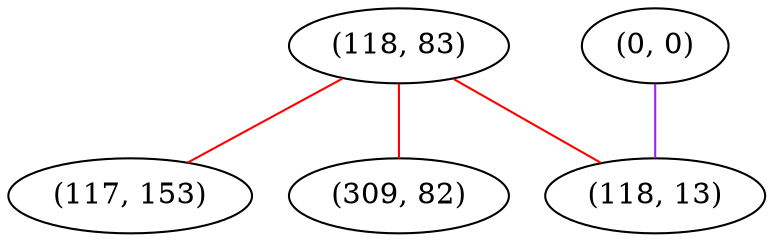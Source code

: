 graph "" {
"(118, 83)";
"(117, 153)";
"(0, 0)";
"(309, 82)";
"(118, 13)";
"(118, 83)" -- "(117, 153)"  [color=red, key=0, weight=1];
"(118, 83)" -- "(309, 82)"  [color=red, key=0, weight=1];
"(118, 83)" -- "(118, 13)"  [color=red, key=0, weight=1];
"(0, 0)" -- "(118, 13)"  [color=purple, key=0, weight=4];
}
